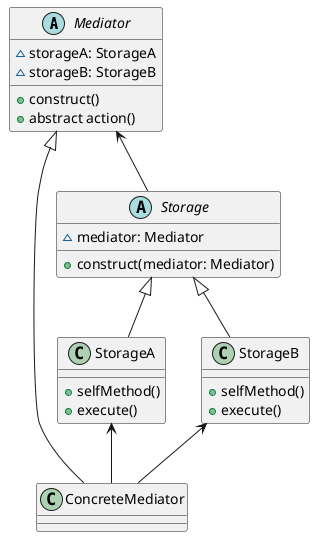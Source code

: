 @startuml

Mediator <|-- ConcreteMediator
Storage <|-- StorageA
Storage <|-- StorageB

Mediator <-- Storage
StorageA <-- ConcreteMediator
StorageB <-- ConcreteMediator

abstract class Mediator {
	~storageA: StorageA
	~storageB: StorageB
	+construct()
	+abstract action()
}

class ConcreteMediator

abstract class Storage {
	~mediator: Mediator
	+construct(mediator: Mediator)
}

class StorageA {
	+selfMethod()
	+execute()
}

class StorageB {
	+selfMethod()
	+execute()
}

@enduml
